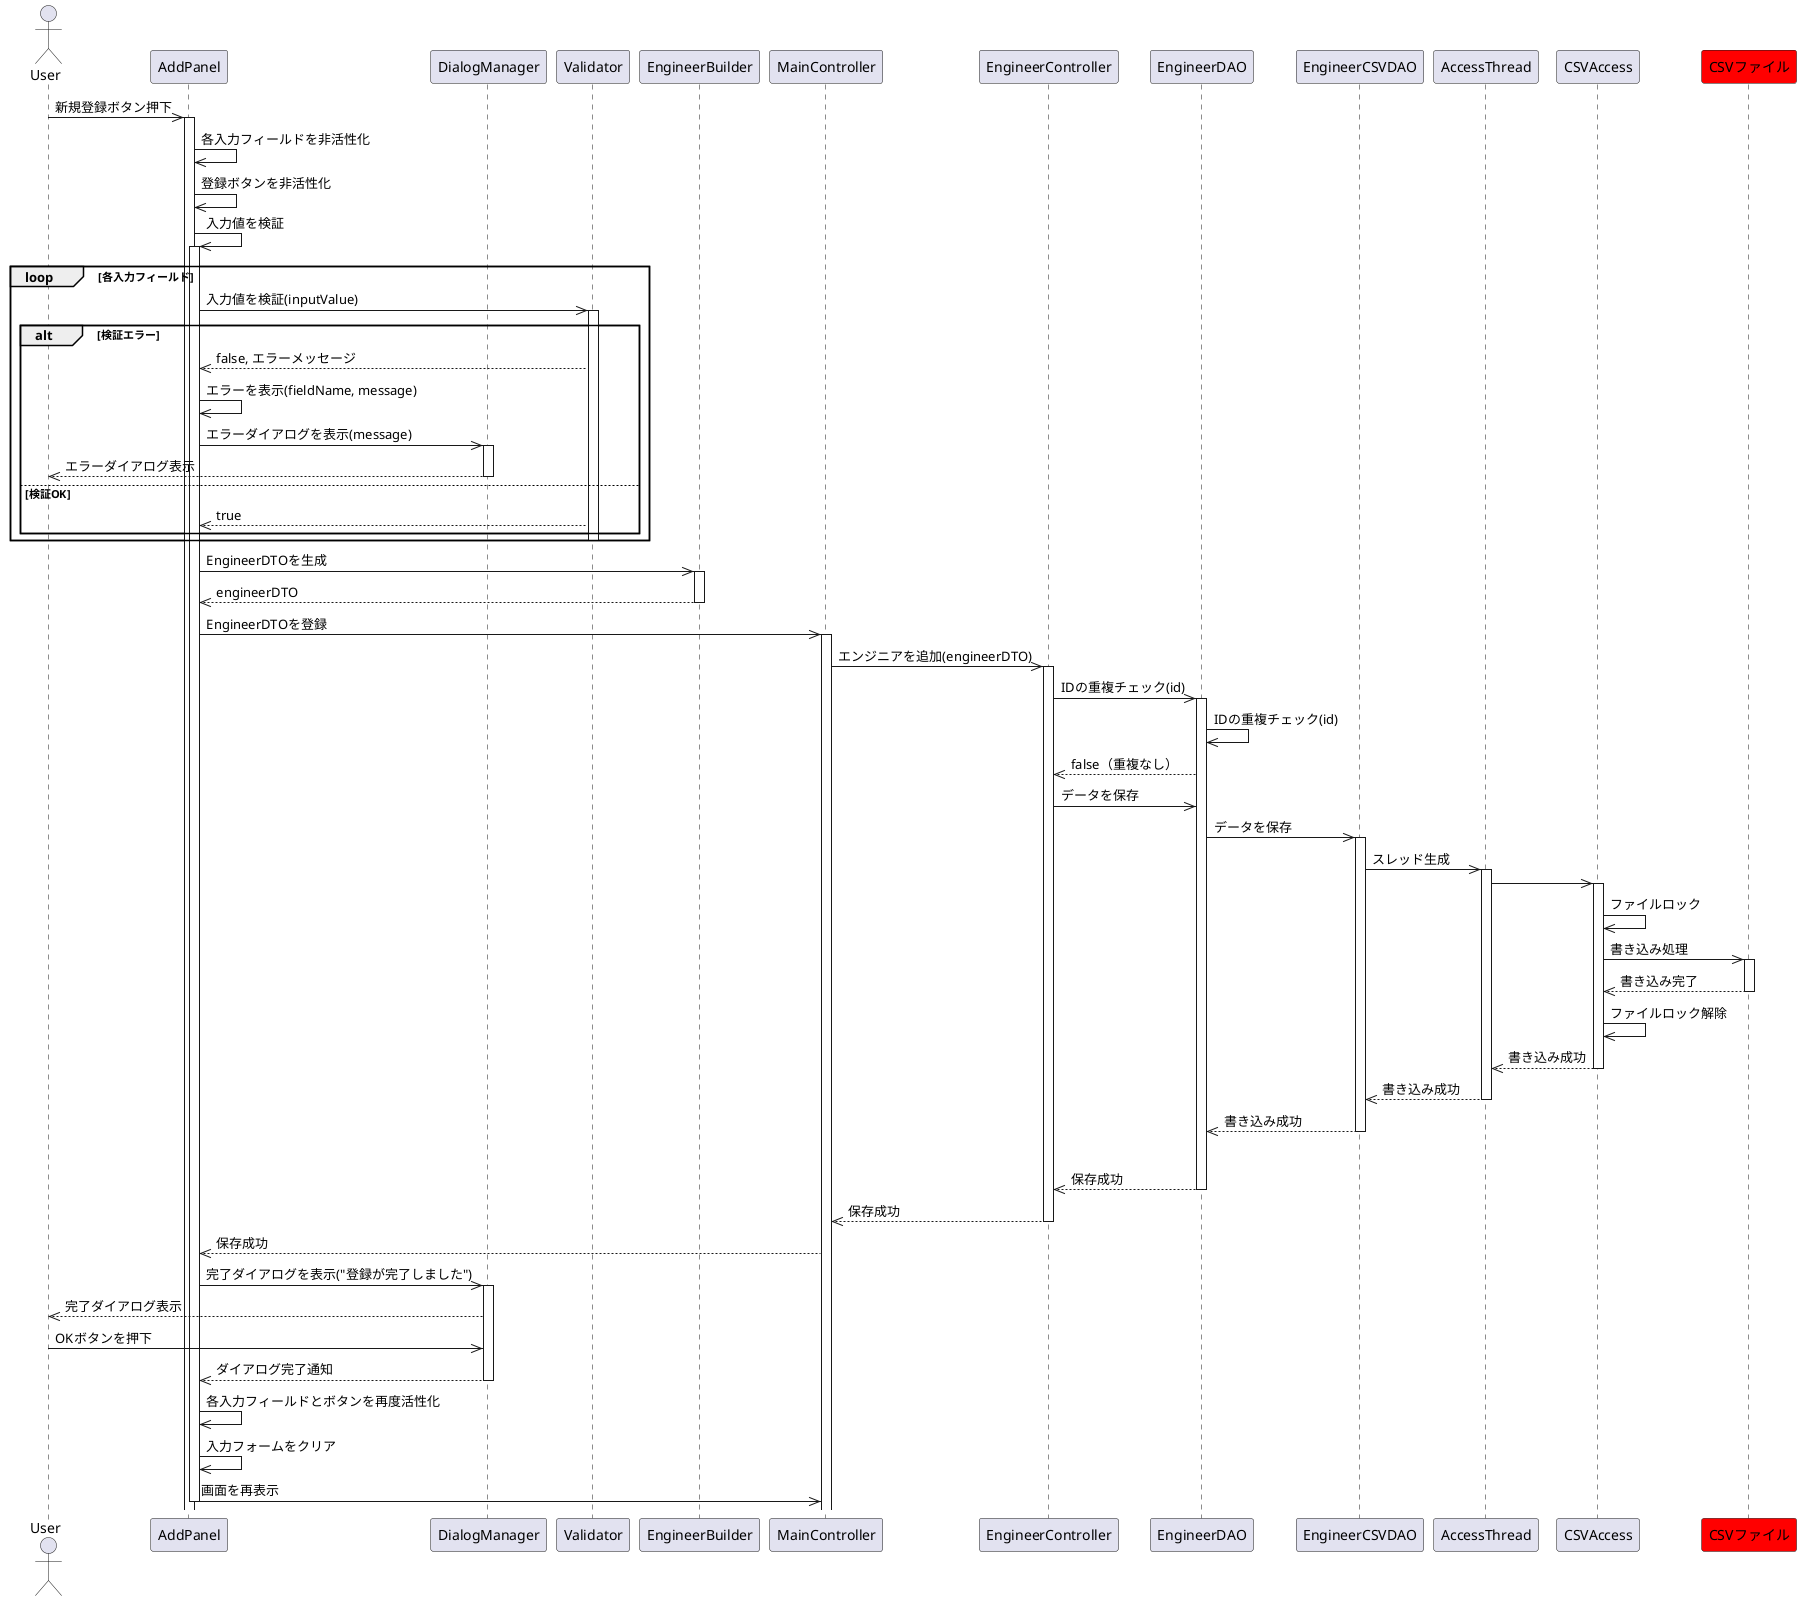' ' ' 新規登録通常
@startuml
actor User
participant AddPanel
participant DialogManager
participant Validator
participant EngineerBuilder
participant MainController
participant EngineerController

participant EngineerDAO
participant EngineerCSVDAO
participant AccessThread

participant CSVAccess
participant CSVファイル #Red

User ->> AddPanel: 新規登録ボタン押下
activate AddPanel

AddPanel ->> AddPanel: 各入力フィールドを非活性化
AddPanel ->> AddPanel: 登録ボタンを非活性化
AddPanel ->> AddPanel: 入力値を検証
activate AddPanel

loop 各入力フィールド
    AddPanel ->> Validator: 入力値を検証(inputValue)
    activate Validator

    alt 検証エラー
        Validator -->> AddPanel: false, エラーメッセージ
        AddPanel ->> AddPanel: エラーを表示(fieldName, message)
        AddPanel ->> DialogManager: エラーダイアログを表示(message)
        activate DialogManager
        DialogManager -->> User: エラーダイアログ表示
        deactivate DialogManager
    else 検証OK
        Validator -->> AddPanel: true
    end
    deactivate Validator
end

AddPanel ->> EngineerBuilder: EngineerDTOを生成
activate EngineerBuilder
EngineerBuilder -->> AddPanel: engineerDTO
deactivate EngineerBuilder

AddPanel ->> MainController: EngineerDTOを登録
activate MainController

MainController ->> EngineerController: エンジニアを追加(engineerDTO)
activate EngineerController

EngineerController ->> EngineerDAO: IDの重複チェック(id)

activate EngineerDAO
EngineerDAO ->> EngineerDAO:IDの重複チェック(id)

EngineerDAO -->> EngineerController: false（重複なし）

EngineerController ->> EngineerDAO: データを保存
EngineerDAO ->> EngineerCSVDAO: データを保存
activate EngineerCSVDAO

EngineerCSVDAO ->> AccessThread:スレッド生成
activate AccessThread
AccessThread ->> CSVAccess
activate CSVAccess
CSVAccess ->> CSVAccess : ファイルロック
CSVAccess ->> CSVファイル: 書き込み処理
activate CSVファイル
CSVファイル -->> CSVAccess: 書き込み完了

deactivate CSVファイル
CSVAccess ->> CSVAccess : ファイルロック解除
CSVAccess -->> AccessThread: 書き込み成功
deactivate CSVAccess
AccessThread -->> EngineerCSVDAO: 書き込み成功
deactivate
EngineerCSVDAO -->> EngineerDAO:書き込み成功
deactivate

alt 書き込み成功
    EngineerDAO -->> EngineerController: 保存成功
    deactivate EngineerDAO

    EngineerController -->> MainController: 保存成功
    deactivate EngineerController

    MainController -->> AddPanel: 保存成功

    AddPanel ->> DialogManager: 完了ダイアログを表示("登録が完了しました")
    activate DialogManager
    DialogManager -->> User: 完了ダイアログ表示
    User ->> DialogManager: OKボタンを押下
    DialogManager -->> AddPanel: ダイアログ完了通知
    deactivate DialogManager



    AddPanel ->> AddPanel: 各入力フィールドとボタンを再度活性化
    AddPanel ->> AddPanel: 入力フォームをクリア
    AddPanel ->> MainController: 画面を再表示


deactivate AddPanel
@enduml
